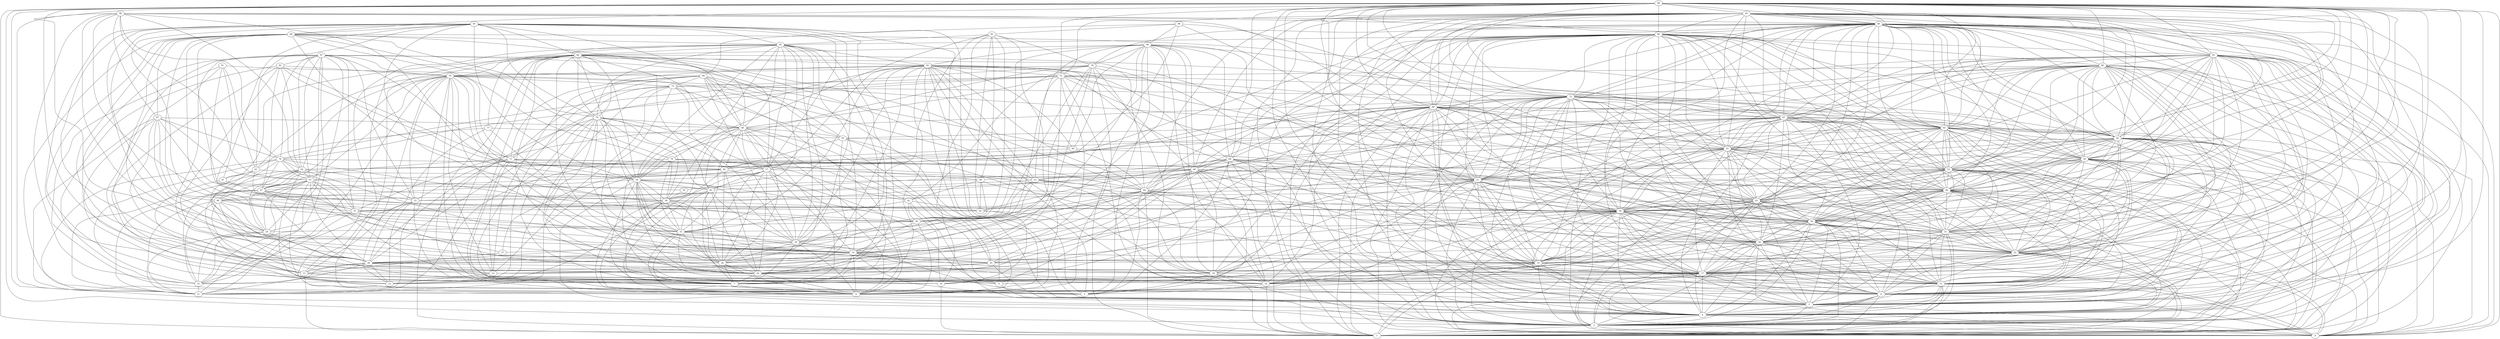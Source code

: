 digraph "sensornet-topology" {
label = "";
rankdir="BT";"0"->"2" [arrowhead = "both"] 
"0"->"4" [arrowhead = "both"] 
"0"->"5" [arrowhead = "both"] 
"0"->"8" [arrowhead = "both"] 
"0"->"15" [arrowhead = "both"] 
"0"->"17" [arrowhead = "both"] 
"0"->"22" [arrowhead = "both"] 
"0"->"30" [arrowhead = "both"] 
"0"->"31" [arrowhead = "both"] 
"0"->"36" [arrowhead = "both"] 
"0"->"39" [arrowhead = "both"] 
"0"->"46" [arrowhead = "both"] 
"0"->"52" [arrowhead = "both"] 
"0"->"54" [arrowhead = "both"] 
"0"->"55" [arrowhead = "both"] 
"0"->"58" [arrowhead = "both"] 
"0"->"65" [arrowhead = "both"] 
"0"->"67" [arrowhead = "both"] 
"0"->"72" [arrowhead = "both"] 
"0"->"80" [arrowhead = "both"] 
"0"->"81" [arrowhead = "both"] 
"0"->"86" [arrowhead = "both"] 
"0"->"89" [arrowhead = "both"] 
"0"->"96" [arrowhead = "both"] 
"1"->"2" [arrowhead = "both"] 
"1"->"8" [arrowhead = "both"] 
"1"->"10" [arrowhead = "both"] 
"1"->"13" [arrowhead = "both"] 
"1"->"14" [arrowhead = "both"] 
"1"->"15" [arrowhead = "both"] 
"1"->"18" [arrowhead = "both"] 
"1"->"19" [arrowhead = "both"] 
"1"->"22" [arrowhead = "both"] 
"1"->"31" [arrowhead = "both"] 
"1"->"36" [arrowhead = "both"] 
"1"->"39" [arrowhead = "both"] 
"1"->"44" [arrowhead = "both"] 
"1"->"46" [arrowhead = "both"] 
"1"->"52" [arrowhead = "both"] 
"1"->"54" [arrowhead = "both"] 
"1"->"58" [arrowhead = "both"] 
"1"->"64" [arrowhead = "both"] 
"1"->"65" [arrowhead = "both"] 
"1"->"68" [arrowhead = "both"] 
"1"->"69" [arrowhead = "both"] 
"1"->"70" [arrowhead = "both"] 
"1"->"72" [arrowhead = "both"] 
"1"->"81" [arrowhead = "both"] 
"1"->"86" [arrowhead = "both"] 
"1"->"89" [arrowhead = "both"] 
"1"->"94" [arrowhead = "both"] 
"1"->"96" [arrowhead = "both"] 
"2"->"4" [arrowhead = "both"] 
"2"->"5" [arrowhead = "both"] 
"2"->"8" [arrowhead = "both"] 
"2"->"15" [arrowhead = "both"] 
"2"->"17" [arrowhead = "both"] 
"2"->"19" [arrowhead = "both"] 
"2"->"22" [arrowhead = "both"] 
"2"->"30" [arrowhead = "both"] 
"2"->"31" [arrowhead = "both"] 
"2"->"36" [arrowhead = "both"] 
"2"->"38" [arrowhead = "both"] 
"2"->"39" [arrowhead = "both"] 
"2"->"43" [arrowhead = "both"] 
"2"->"46" [arrowhead = "both"] 
"2"->"51" [arrowhead = "both"] 
"2"->"54" [arrowhead = "both"] 
"2"->"55" [arrowhead = "both"] 
"2"->"56" [arrowhead = "both"] 
"2"->"58" [arrowhead = "both"] 
"2"->"65" [arrowhead = "both"] 
"2"->"67" [arrowhead = "both"] 
"2"->"69" [arrowhead = "both"] 
"2"->"72" [arrowhead = "both"] 
"2"->"78" [arrowhead = "both"] 
"2"->"80" [arrowhead = "both"] 
"2"->"81" [arrowhead = "both"] 
"2"->"86" [arrowhead = "both"] 
"2"->"89" [arrowhead = "both"] 
"2"->"93" [arrowhead = "both"] 
"2"->"96" [arrowhead = "both"] 
"3"->"14" [arrowhead = "both"] 
"3"->"18" [arrowhead = "both"] 
"3"->"29" [arrowhead = "both"] 
"3"->"32" [arrowhead = "both"] 
"3"->"33" [arrowhead = "both"] 
"3"->"34" [arrowhead = "both"] 
"3"->"44" [arrowhead = "both"] 
"3"->"64" [arrowhead = "both"] 
"3"->"68" [arrowhead = "both"] 
"3"->"82" [arrowhead = "both"] 
"3"->"84" [arrowhead = "both"] 
"3"->"91" [arrowhead = "both"] 
"3"->"94" [arrowhead = "both"] 
"4"->"5" [arrowhead = "both"] 
"4"->"6" [arrowhead = "both"] 
"4"->"8" [arrowhead = "both"] 
"4"->"15" [arrowhead = "both"] 
"4"->"17" [arrowhead = "both"] 
"4"->"19" [arrowhead = "both"] 
"4"->"22" [arrowhead = "both"] 
"4"->"30" [arrowhead = "both"] 
"4"->"31" [arrowhead = "both"] 
"4"->"36" [arrowhead = "both"] 
"4"->"39" [arrowhead = "both"] 
"4"->"42" [arrowhead = "both"] 
"4"->"43" [arrowhead = "both"] 
"4"->"46" [arrowhead = "both"] 
"4"->"52" [arrowhead = "both"] 
"4"->"55" [arrowhead = "both"] 
"4"->"58" [arrowhead = "both"] 
"4"->"65" [arrowhead = "both"] 
"4"->"67" [arrowhead = "both"] 
"4"->"68" [arrowhead = "both"] 
"4"->"69" [arrowhead = "both"] 
"4"->"72" [arrowhead = "both"] 
"4"->"80" [arrowhead = "both"] 
"4"->"81" [arrowhead = "both"] 
"4"->"84" [arrowhead = "both"] 
"4"->"86" [arrowhead = "both"] 
"4"->"89" [arrowhead = "both"] 
"4"->"93" [arrowhead = "both"] 
"4"->"96" [arrowhead = "both"] 
"5"->"8" [arrowhead = "both"] 
"5"->"9" [arrowhead = "both"] 
"5"->"15" [arrowhead = "both"] 
"5"->"17" [arrowhead = "both"] 
"5"->"22" [arrowhead = "both"] 
"5"->"25" [arrowhead = "both"] 
"5"->"30" [arrowhead = "both"] 
"5"->"31" [arrowhead = "both"] 
"5"->"36" [arrowhead = "both"] 
"5"->"39" [arrowhead = "both"] 
"5"->"43" [arrowhead = "both"] 
"5"->"46" [arrowhead = "both"] 
"5"->"52" [arrowhead = "both"] 
"5"->"54" [arrowhead = "both"] 
"5"->"58" [arrowhead = "both"] 
"5"->"59" [arrowhead = "both"] 
"5"->"65" [arrowhead = "both"] 
"5"->"67" [arrowhead = "both"] 
"5"->"72" [arrowhead = "both"] 
"5"->"75" [arrowhead = "both"] 
"5"->"80" [arrowhead = "both"] 
"5"->"81" [arrowhead = "both"] 
"5"->"86" [arrowhead = "both"] 
"5"->"89" [arrowhead = "both"] 
"5"->"93" [arrowhead = "both"] 
"5"->"95" [arrowhead = "both"] 
"5"->"96" [arrowhead = "both"] 
"6"->"7" [arrowhead = "both"] 
"6"->"16" [arrowhead = "both"] 
"6"->"20" [arrowhead = "both"] 
"6"->"28" [arrowhead = "both"] 
"6"->"32" [arrowhead = "both"] 
"6"->"34" [arrowhead = "both"] 
"6"->"35" [arrowhead = "both"] 
"6"->"38" [arrowhead = "both"] 
"6"->"39" [arrowhead = "both"] 
"6"->"45" [arrowhead = "both"] 
"6"->"51" [arrowhead = "both"] 
"6"->"57" [arrowhead = "both"] 
"6"->"66" [arrowhead = "both"] 
"6"->"70" [arrowhead = "both"] 
"6"->"78" [arrowhead = "both"] 
"6"->"82" [arrowhead = "both"] 
"6"->"84" [arrowhead = "both"] 
"6"->"85" [arrowhead = "both"] 
"6"->"88" [arrowhead = "both"] 
"6"->"90" [arrowhead = "both"] 
"6"->"92" [arrowhead = "both"] 
"6"->"95" [arrowhead = "both"] 
"7"->"13" [arrowhead = "both"] 
"7"->"16" [arrowhead = "both"] 
"7"->"20" [arrowhead = "both"] 
"7"->"32" [arrowhead = "both"] 
"7"->"34" [arrowhead = "both"] 
"7"->"35" [arrowhead = "both"] 
"7"->"36" [arrowhead = "both"] 
"7"->"38" [arrowhead = "both"] 
"7"->"45" [arrowhead = "both"] 
"7"->"56" [arrowhead = "both"] 
"7"->"58" [arrowhead = "both"] 
"7"->"66" [arrowhead = "both"] 
"7"->"69" [arrowhead = "both"] 
"7"->"70" [arrowhead = "both"] 
"7"->"82" [arrowhead = "both"] 
"7"->"84" [arrowhead = "both"] 
"7"->"85" [arrowhead = "both"] 
"7"->"88" [arrowhead = "both"] 
"7"->"95" [arrowhead = "both"] 
"8"->"15" [arrowhead = "both"] 
"8"->"17" [arrowhead = "both"] 
"8"->"19" [arrowhead = "both"] 
"8"->"22" [arrowhead = "both"] 
"8"->"30" [arrowhead = "both"] 
"8"->"31" [arrowhead = "both"] 
"8"->"36" [arrowhead = "both"] 
"8"->"39" [arrowhead = "both"] 
"8"->"43" [arrowhead = "both"] 
"8"->"46" [arrowhead = "both"] 
"8"->"51" [arrowhead = "both"] 
"8"->"52" [arrowhead = "both"] 
"8"->"54" [arrowhead = "both"] 
"8"->"55" [arrowhead = "both"] 
"8"->"61" [arrowhead = "both"] 
"8"->"62" [arrowhead = "both"] 
"8"->"65" [arrowhead = "both"] 
"8"->"67" [arrowhead = "both"] 
"8"->"69" [arrowhead = "both"] 
"8"->"72" [arrowhead = "both"] 
"8"->"80" [arrowhead = "both"] 
"8"->"81" [arrowhead = "both"] 
"8"->"86" [arrowhead = "both"] 
"8"->"89" [arrowhead = "both"] 
"8"->"93" [arrowhead = "both"] 
"8"->"96" [arrowhead = "both"] 
"9"->"16" [arrowhead = "both"] 
"9"->"17" [arrowhead = "both"] 
"9"->"40" [arrowhead = "both"] 
"9"->"55" [arrowhead = "both"] 
"9"->"64" [arrowhead = "both"] 
"9"->"66" [arrowhead = "both"] 
"9"->"76" [arrowhead = "both"] 
"9"->"90" [arrowhead = "both"] 
"10"->"13" [arrowhead = "both"] 
"10"->"29" [arrowhead = "both"] 
"10"->"30" [arrowhead = "both"] 
"10"->"42" [arrowhead = "both"] 
"10"->"70" [arrowhead = "both"] 
"10"->"71" [arrowhead = "both"] 
"10"->"79" [arrowhead = "both"] 
"10"->"86" [arrowhead = "both"] 
"10"->"92" [arrowhead = "both"] 
"11"->"12" [arrowhead = "both"] 
"11"->"24" [arrowhead = "both"] 
"11"->"26" [arrowhead = "both"] 
"11"->"37" [arrowhead = "both"] 
"11"->"47" [arrowhead = "both"] 
"11"->"48" [arrowhead = "both"] 
"11"->"62" [arrowhead = "both"] 
"11"->"73" [arrowhead = "both"] 
"11"->"74" [arrowhead = "both"] 
"11"->"76" [arrowhead = "both"] 
"11"->"79" [arrowhead = "both"] 
"11"->"80" [arrowhead = "both"] 
"11"->"87" [arrowhead = "both"] 
"11"->"97" [arrowhead = "both"] 
"11"->"98" [arrowhead = "both"] 
"12"->"17" [arrowhead = "both"] 
"12"->"24" [arrowhead = "both"] 
"12"->"26" [arrowhead = "both"] 
"12"->"33" [arrowhead = "both"] 
"12"->"47" [arrowhead = "both"] 
"12"->"48" [arrowhead = "both"] 
"12"->"61" [arrowhead = "both"] 
"12"->"74" [arrowhead = "both"] 
"12"->"76" [arrowhead = "both"] 
"12"->"83" [arrowhead = "both"] 
"12"->"97" [arrowhead = "both"] 
"12"->"98" [arrowhead = "both"] 
"13"->"26" [arrowhead = "both"] 
"13"->"27" [arrowhead = "both"] 
"13"->"41" [arrowhead = "both"] 
"13"->"48" [arrowhead = "both"] 
"13"->"51" [arrowhead = "both"] 
"13"->"77" [arrowhead = "both"] 
"13"->"85" [arrowhead = "both"] 
"13"->"87" [arrowhead = "both"] 
"13"->"91" [arrowhead = "both"] 
"14"->"18" [arrowhead = "both"] 
"14"->"19" [arrowhead = "both"] 
"14"->"24" [arrowhead = "both"] 
"14"->"32" [arrowhead = "both"] 
"14"->"39" [arrowhead = "both"] 
"14"->"43" [arrowhead = "both"] 
"14"->"44" [arrowhead = "both"] 
"14"->"51" [arrowhead = "both"] 
"14"->"53" [arrowhead = "both"] 
"14"->"68" [arrowhead = "both"] 
"14"->"69" [arrowhead = "both"] 
"14"->"73" [arrowhead = "both"] 
"14"->"81" [arrowhead = "both"] 
"14"->"82" [arrowhead = "both"] 
"14"->"89" [arrowhead = "both"] 
"14"->"94" [arrowhead = "both"] 
"15"->"17" [arrowhead = "both"] 
"15"->"22" [arrowhead = "both"] 
"15"->"30" [arrowhead = "both"] 
"15"->"31" [arrowhead = "both"] 
"15"->"36" [arrowhead = "both"] 
"15"->"39" [arrowhead = "both"] 
"15"->"43" [arrowhead = "both"] 
"15"->"46" [arrowhead = "both"] 
"15"->"48" [arrowhead = "both"] 
"15"->"51" [arrowhead = "both"] 
"15"->"52" [arrowhead = "both"] 
"15"->"54" [arrowhead = "both"] 
"15"->"55" [arrowhead = "both"] 
"15"->"58" [arrowhead = "both"] 
"15"->"61" [arrowhead = "both"] 
"15"->"67" [arrowhead = "both"] 
"15"->"72" [arrowhead = "both"] 
"15"->"80" [arrowhead = "both"] 
"15"->"81" [arrowhead = "both"] 
"15"->"86" [arrowhead = "both"] 
"15"->"89" [arrowhead = "both"] 
"15"->"93" [arrowhead = "both"] 
"15"->"96" [arrowhead = "both"] 
"16"->"20" [arrowhead = "both"] 
"16"->"25" [arrowhead = "both"] 
"16"->"35" [arrowhead = "both"] 
"16"->"37" [arrowhead = "both"] 
"16"->"38" [arrowhead = "both"] 
"16"->"40" [arrowhead = "both"] 
"16"->"45" [arrowhead = "both"] 
"16"->"56" [arrowhead = "both"] 
"16"->"57" [arrowhead = "both"] 
"16"->"59" [arrowhead = "both"] 
"16"->"67" [arrowhead = "both"] 
"16"->"69" [arrowhead = "both"] 
"16"->"70" [arrowhead = "both"] 
"16"->"75" [arrowhead = "both"] 
"16"->"85" [arrowhead = "both"] 
"16"->"87" [arrowhead = "both"] 
"16"->"88" [arrowhead = "both"] 
"16"->"95" [arrowhead = "both"] 
"17"->"19" [arrowhead = "both"] 
"17"->"22" [arrowhead = "both"] 
"17"->"30" [arrowhead = "both"] 
"17"->"31" [arrowhead = "both"] 
"17"->"36" [arrowhead = "both"] 
"17"->"39" [arrowhead = "both"] 
"17"->"43" [arrowhead = "both"] 
"17"->"44" [arrowhead = "both"] 
"17"->"46" [arrowhead = "both"] 
"17"->"52" [arrowhead = "both"] 
"17"->"54" [arrowhead = "both"] 
"17"->"55" [arrowhead = "both"] 
"17"->"58" [arrowhead = "both"] 
"17"->"59" [arrowhead = "both"] 
"17"->"61" [arrowhead = "both"] 
"17"->"62" [arrowhead = "both"] 
"17"->"65" [arrowhead = "both"] 
"17"->"69" [arrowhead = "both"] 
"17"->"72" [arrowhead = "both"] 
"17"->"80" [arrowhead = "both"] 
"17"->"81" [arrowhead = "both"] 
"17"->"86" [arrowhead = "both"] 
"17"->"89" [arrowhead = "both"] 
"17"->"93" [arrowhead = "both"] 
"17"->"96" [arrowhead = "both"] 
"18"->"19" [arrowhead = "both"] 
"18"->"26" [arrowhead = "both"] 
"18"->"32" [arrowhead = "both"] 
"18"->"39" [arrowhead = "both"] 
"18"->"44" [arrowhead = "both"] 
"18"->"46" [arrowhead = "both"] 
"18"->"51" [arrowhead = "both"] 
"18"->"53" [arrowhead = "both"] 
"18"->"64" [arrowhead = "both"] 
"18"->"69" [arrowhead = "both"] 
"18"->"82" [arrowhead = "both"] 
"18"->"89" [arrowhead = "both"] 
"18"->"94" [arrowhead = "both"] 
"18"->"96" [arrowhead = "both"] 
"19"->"22" [arrowhead = "both"] 
"19"->"36" [arrowhead = "both"] 
"19"->"39" [arrowhead = "both"] 
"19"->"43" [arrowhead = "both"] 
"19"->"46" [arrowhead = "both"] 
"19"->"47" [arrowhead = "both"] 
"19"->"51" [arrowhead = "both"] 
"19"->"52" [arrowhead = "both"] 
"19"->"54" [arrowhead = "both"] 
"19"->"56" [arrowhead = "both"] 
"19"->"58" [arrowhead = "both"] 
"19"->"64" [arrowhead = "both"] 
"19"->"67" [arrowhead = "both"] 
"19"->"68" [arrowhead = "both"] 
"19"->"72" [arrowhead = "both"] 
"19"->"86" [arrowhead = "both"] 
"19"->"89" [arrowhead = "both"] 
"19"->"93" [arrowhead = "both"] 
"19"->"96" [arrowhead = "both"] 
"20"->"32" [arrowhead = "both"] 
"20"->"34" [arrowhead = "both"] 
"20"->"35" [arrowhead = "both"] 
"20"->"38" [arrowhead = "both"] 
"20"->"40" [arrowhead = "both"] 
"20"->"45" [arrowhead = "both"] 
"20"->"56" [arrowhead = "both"] 
"20"->"57" [arrowhead = "both"] 
"20"->"66" [arrowhead = "both"] 
"20"->"82" [arrowhead = "both"] 
"20"->"84" [arrowhead = "both"] 
"20"->"85" [arrowhead = "both"] 
"20"->"88" [arrowhead = "both"] 
"20"->"95" [arrowhead = "both"] 
"21"->"23" [arrowhead = "both"] 
"21"->"26" [arrowhead = "both"] 
"21"->"33" [arrowhead = "both"] 
"21"->"40" [arrowhead = "both"] 
"21"->"47" [arrowhead = "both"] 
"21"->"52" [arrowhead = "both"] 
"21"->"73" [arrowhead = "both"] 
"21"->"76" [arrowhead = "both"] 
"21"->"83" [arrowhead = "both"] 
"21"->"90" [arrowhead = "both"] 
"21"->"97" [arrowhead = "both"] 
"22"->"30" [arrowhead = "both"] 
"22"->"31" [arrowhead = "both"] 
"22"->"36" [arrowhead = "both"] 
"22"->"39" [arrowhead = "both"] 
"22"->"43" [arrowhead = "both"] 
"22"->"44" [arrowhead = "both"] 
"22"->"46" [arrowhead = "both"] 
"22"->"51" [arrowhead = "both"] 
"22"->"52" [arrowhead = "both"] 
"22"->"54" [arrowhead = "both"] 
"22"->"55" [arrowhead = "both"] 
"22"->"58" [arrowhead = "both"] 
"22"->"65" [arrowhead = "both"] 
"22"->"67" [arrowhead = "both"] 
"22"->"69" [arrowhead = "both"] 
"22"->"80" [arrowhead = "both"] 
"22"->"81" [arrowhead = "both"] 
"22"->"86" [arrowhead = "both"] 
"22"->"89" [arrowhead = "both"] 
"22"->"93" [arrowhead = "both"] 
"22"->"96" [arrowhead = "both"] 
"23"->"25" [arrowhead = "both"] 
"23"->"26" [arrowhead = "both"] 
"23"->"40" [arrowhead = "both"] 
"23"->"71" [arrowhead = "both"] 
"23"->"75" [arrowhead = "both"] 
"23"->"76" [arrowhead = "both"] 
"23"->"78" [arrowhead = "both"] 
"23"->"90" [arrowhead = "both"] 
"23"->"97" [arrowhead = "both"] 
"24"->"28" [arrowhead = "both"] 
"24"->"37" [arrowhead = "both"] 
"24"->"47" [arrowhead = "both"] 
"24"->"48" [arrowhead = "both"] 
"24"->"61" [arrowhead = "both"] 
"24"->"62" [arrowhead = "both"] 
"24"->"87" [arrowhead = "both"] 
"24"->"97" [arrowhead = "both"] 
"24"->"98" [arrowhead = "both"] 
"25"->"30" [arrowhead = "both"] 
"25"->"32" [arrowhead = "both"] 
"25"->"43" [arrowhead = "both"] 
"25"->"48" [arrowhead = "both"] 
"25"->"55" [arrowhead = "both"] 
"25"->"66" [arrowhead = "both"] 
"25"->"73" [arrowhead = "both"] 
"25"->"76" [arrowhead = "both"] 
"25"->"80" [arrowhead = "both"] 
"25"->"93" [arrowhead = "both"] 
"26"->"28" [arrowhead = "both"] 
"26"->"32" [arrowhead = "both"] 
"26"->"33" [arrowhead = "both"] 
"26"->"47" [arrowhead = "both"] 
"26"->"60" [arrowhead = "both"] 
"26"->"61" [arrowhead = "both"] 
"26"->"62" [arrowhead = "both"] 
"26"->"63" [arrowhead = "both"] 
"26"->"71" [arrowhead = "both"] 
"26"->"73" [arrowhead = "both"] 
"26"->"78" [arrowhead = "both"] 
"26"->"83" [arrowhead = "both"] 
"26"->"92" [arrowhead = "both"] 
"26"->"95" [arrowhead = "both"] 
"26"->"97" [arrowhead = "both"] 
"27"->"34" [arrowhead = "both"] 
"27"->"40" [arrowhead = "both"] 
"27"->"63" [arrowhead = "both"] 
"28"->"39" [arrowhead = "both"] 
"28"->"42" [arrowhead = "both"] 
"28"->"44" [arrowhead = "both"] 
"28"->"56" [arrowhead = "both"] 
"28"->"74" [arrowhead = "both"] 
"28"->"76" [arrowhead = "both"] 
"28"->"78" [arrowhead = "both"] 
"28"->"89" [arrowhead = "both"] 
"28"->"91" [arrowhead = "both"] 
"28"->"92" [arrowhead = "both"] 
"28"->"94" [arrowhead = "both"] 
"29"->"38" [arrowhead = "both"] 
"29"->"42" [arrowhead = "both"] 
"29"->"60" [arrowhead = "both"] 
"29"->"63" [arrowhead = "both"] 
"29"->"67" [arrowhead = "both"] 
"29"->"89" [arrowhead = "both"] 
"29"->"92" [arrowhead = "both"] 
"30"->"31" [arrowhead = "both"] 
"30"->"36" [arrowhead = "both"] 
"30"->"37" [arrowhead = "both"] 
"30"->"39" [arrowhead = "both"] 
"30"->"46" [arrowhead = "both"] 
"30"->"52" [arrowhead = "both"] 
"30"->"54" [arrowhead = "both"] 
"30"->"55" [arrowhead = "both"] 
"30"->"58" [arrowhead = "both"] 
"30"->"60" [arrowhead = "both"] 
"30"->"65" [arrowhead = "both"] 
"30"->"67" [arrowhead = "both"] 
"30"->"72" [arrowhead = "both"] 
"30"->"75" [arrowhead = "both"] 
"30"->"81" [arrowhead = "both"] 
"30"->"82" [arrowhead = "both"] 
"30"->"86" [arrowhead = "both"] 
"30"->"89" [arrowhead = "both"] 
"30"->"96" [arrowhead = "both"] 
"31"->"36" [arrowhead = "both"] 
"31"->"39" [arrowhead = "both"] 
"31"->"43" [arrowhead = "both"] 
"31"->"46" [arrowhead = "both"] 
"31"->"51" [arrowhead = "both"] 
"31"->"52" [arrowhead = "both"] 
"31"->"54" [arrowhead = "both"] 
"31"->"55" [arrowhead = "both"] 
"31"->"58" [arrowhead = "both"] 
"31"->"65" [arrowhead = "both"] 
"31"->"67" [arrowhead = "both"] 
"31"->"72" [arrowhead = "both"] 
"31"->"80" [arrowhead = "both"] 
"31"->"86" [arrowhead = "both"] 
"31"->"89" [arrowhead = "both"] 
"31"->"93" [arrowhead = "both"] 
"31"->"96" [arrowhead = "both"] 
"31"->"99" [arrowhead = "both"] 
"32"->"34" [arrowhead = "both"] 
"32"->"35" [arrowhead = "both"] 
"32"->"44" [arrowhead = "both"] 
"32"->"47" [arrowhead = "both"] 
"32"->"53" [arrowhead = "both"] 
"32"->"56" [arrowhead = "both"] 
"32"->"57" [arrowhead = "both"] 
"32"->"64" [arrowhead = "both"] 
"32"->"68" [arrowhead = "both"] 
"32"->"70" [arrowhead = "both"] 
"32"->"75" [arrowhead = "both"] 
"32"->"76" [arrowhead = "both"] 
"32"->"84" [arrowhead = "both"] 
"32"->"85" [arrowhead = "both"] 
"32"->"94" [arrowhead = "both"] 
"32"->"95" [arrowhead = "both"] 
"33"->"47" [arrowhead = "both"] 
"33"->"53" [arrowhead = "both"] 
"33"->"62" [arrowhead = "both"] 
"33"->"71" [arrowhead = "both"] 
"33"->"76" [arrowhead = "both"] 
"33"->"81" [arrowhead = "both"] 
"33"->"97" [arrowhead = "both"] 
"34"->"35" [arrowhead = "both"] 
"34"->"44" [arrowhead = "both"] 
"34"->"45" [arrowhead = "both"] 
"34"->"53" [arrowhead = "both"] 
"34"->"56" [arrowhead = "both"] 
"34"->"57" [arrowhead = "both"] 
"34"->"70" [arrowhead = "both"] 
"34"->"77" [arrowhead = "both"] 
"34"->"82" [arrowhead = "both"] 
"34"->"85" [arrowhead = "both"] 
"34"->"90" [arrowhead = "both"] 
"34"->"94" [arrowhead = "both"] 
"34"->"95" [arrowhead = "both"] 
"35"->"36" [arrowhead = "both"] 
"35"->"38" [arrowhead = "both"] 
"35"->"42" [arrowhead = "both"] 
"35"->"45" [arrowhead = "both"] 
"35"->"56" [arrowhead = "both"] 
"35"->"57" [arrowhead = "both"] 
"35"->"66" [arrowhead = "both"] 
"35"->"70" [arrowhead = "both"] 
"35"->"79" [arrowhead = "both"] 
"35"->"82" [arrowhead = "both"] 
"35"->"84" [arrowhead = "both"] 
"35"->"88" [arrowhead = "both"] 
"35"->"95" [arrowhead = "both"] 
"36"->"39" [arrowhead = "both"] 
"36"->"43" [arrowhead = "both"] 
"36"->"46" [arrowhead = "both"] 
"36"->"49" [arrowhead = "both"] 
"36"->"51" [arrowhead = "both"] 
"36"->"52" [arrowhead = "both"] 
"36"->"54" [arrowhead = "both"] 
"36"->"55" [arrowhead = "both"] 
"36"->"57" [arrowhead = "both"] 
"36"->"58" [arrowhead = "both"] 
"36"->"65" [arrowhead = "both"] 
"36"->"67" [arrowhead = "both"] 
"36"->"69" [arrowhead = "both"] 
"36"->"72" [arrowhead = "both"] 
"36"->"80" [arrowhead = "both"] 
"36"->"81" [arrowhead = "both"] 
"36"->"82" [arrowhead = "both"] 
"36"->"89" [arrowhead = "both"] 
"36"->"93" [arrowhead = "both"] 
"36"->"96" [arrowhead = "both"] 
"36"->"99" [arrowhead = "both"] 
"37"->"38" [arrowhead = "both"] 
"37"->"43" [arrowhead = "both"] 
"37"->"48" [arrowhead = "both"] 
"37"->"61" [arrowhead = "both"] 
"37"->"64" [arrowhead = "both"] 
"37"->"66" [arrowhead = "both"] 
"37"->"74" [arrowhead = "both"] 
"37"->"88" [arrowhead = "both"] 
"37"->"97" [arrowhead = "both"] 
"37"->"98" [arrowhead = "both"] 
"38"->"45" [arrowhead = "both"] 
"38"->"50" [arrowhead = "both"] 
"38"->"52" [arrowhead = "both"] 
"38"->"56" [arrowhead = "both"] 
"38"->"57" [arrowhead = "both"] 
"38"->"66" [arrowhead = "both"] 
"38"->"70" [arrowhead = "both"] 
"38"->"79" [arrowhead = "both"] 
"38"->"85" [arrowhead = "both"] 
"38"->"87" [arrowhead = "both"] 
"38"->"95" [arrowhead = "both"] 
"39"->"41" [arrowhead = "both"] 
"39"->"43" [arrowhead = "both"] 
"39"->"46" [arrowhead = "both"] 
"39"->"51" [arrowhead = "both"] 
"39"->"52" [arrowhead = "both"] 
"39"->"54" [arrowhead = "both"] 
"39"->"55" [arrowhead = "both"] 
"39"->"58" [arrowhead = "both"] 
"39"->"64" [arrowhead = "both"] 
"39"->"65" [arrowhead = "both"] 
"39"->"67" [arrowhead = "both"] 
"39"->"68" [arrowhead = "both"] 
"39"->"69" [arrowhead = "both"] 
"39"->"72" [arrowhead = "both"] 
"39"->"78" [arrowhead = "both"] 
"39"->"80" [arrowhead = "both"] 
"39"->"81" [arrowhead = "both"] 
"39"->"86" [arrowhead = "both"] 
"39"->"91" [arrowhead = "both"] 
"39"->"93" [arrowhead = "both"] 
"39"->"96" [arrowhead = "both"] 
"40"->"49" [arrowhead = "both"] 
"40"->"59" [arrowhead = "both"] 
"40"->"66" [arrowhead = "both"] 
"40"->"71" [arrowhead = "both"] 
"40"->"73" [arrowhead = "both"] 
"40"->"98" [arrowhead = "both"] 
"40"->"99" [arrowhead = "both"] 
"41"->"63" [arrowhead = "both"] 
"41"->"84" [arrowhead = "both"] 
"41"->"95" [arrowhead = "both"] 
"42"->"60" [arrowhead = "both"] 
"42"->"78" [arrowhead = "both"] 
"42"->"79" [arrowhead = "both"] 
"42"->"85" [arrowhead = "both"] 
"43"->"46" [arrowhead = "both"] 
"43"->"52" [arrowhead = "both"] 
"43"->"54" [arrowhead = "both"] 
"43"->"55" [arrowhead = "both"] 
"43"->"58" [arrowhead = "both"] 
"43"->"64" [arrowhead = "both"] 
"43"->"65" [arrowhead = "both"] 
"43"->"67" [arrowhead = "both"] 
"43"->"69" [arrowhead = "both"] 
"43"->"72" [arrowhead = "both"] 
"43"->"75" [arrowhead = "both"] 
"43"->"81" [arrowhead = "both"] 
"43"->"86" [arrowhead = "both"] 
"43"->"89" [arrowhead = "both"] 
"43"->"96" [arrowhead = "both"] 
"44"->"49" [arrowhead = "both"] 
"44"->"51" [arrowhead = "both"] 
"44"->"53" [arrowhead = "both"] 
"44"->"64" [arrowhead = "both"] 
"44"->"68" [arrowhead = "both"] 
"44"->"72" [arrowhead = "both"] 
"44"->"76" [arrowhead = "both"] 
"44"->"78" [arrowhead = "both"] 
"44"->"82" [arrowhead = "both"] 
"44"->"84" [arrowhead = "both"] 
"45"->"56" [arrowhead = "both"] 
"45"->"57" [arrowhead = "both"] 
"45"->"64" [arrowhead = "both"] 
"45"->"66" [arrowhead = "both"] 
"45"->"70" [arrowhead = "both"] 
"45"->"84" [arrowhead = "both"] 
"45"->"85" [arrowhead = "both"] 
"45"->"88" [arrowhead = "both"] 
"46"->"51" [arrowhead = "both"] 
"46"->"52" [arrowhead = "both"] 
"46"->"54" [arrowhead = "both"] 
"46"->"55" [arrowhead = "both"] 
"46"->"58" [arrowhead = "both"] 
"46"->"65" [arrowhead = "both"] 
"46"->"67" [arrowhead = "both"] 
"46"->"68" [arrowhead = "both"] 
"46"->"69" [arrowhead = "both"] 
"46"->"71" [arrowhead = "both"] 
"46"->"72" [arrowhead = "both"] 
"46"->"80" [arrowhead = "both"] 
"46"->"81" [arrowhead = "both"] 
"46"->"86" [arrowhead = "both"] 
"46"->"89" [arrowhead = "both"] 
"46"->"93" [arrowhead = "both"] 
"47"->"61" [arrowhead = "both"] 
"47"->"62" [arrowhead = "both"] 
"47"->"69" [arrowhead = "both"] 
"47"->"71" [arrowhead = "both"] 
"47"->"74" [arrowhead = "both"] 
"47"->"76" [arrowhead = "both"] 
"47"->"83" [arrowhead = "both"] 
"48"->"56" [arrowhead = "both"] 
"48"->"61" [arrowhead = "both"] 
"48"->"62" [arrowhead = "both"] 
"48"->"65" [arrowhead = "both"] 
"48"->"74" [arrowhead = "both"] 
"48"->"87" [arrowhead = "both"] 
"49"->"82" [arrowhead = "both"] 
"49"->"90" [arrowhead = "both"] 
"49"->"94" [arrowhead = "both"] 
"50"->"60" [arrowhead = "both"] 
"50"->"61" [arrowhead = "both"] 
"51"->"52" [arrowhead = "both"] 
"51"->"58" [arrowhead = "both"] 
"51"->"63" [arrowhead = "both"] 
"51"->"64" [arrowhead = "both"] 
"51"->"65" [arrowhead = "both"] 
"51"->"68" [arrowhead = "both"] 
"51"->"69" [arrowhead = "both"] 
"51"->"72" [arrowhead = "both"] 
"51"->"81" [arrowhead = "both"] 
"51"->"86" [arrowhead = "both"] 
"51"->"89" [arrowhead = "both"] 
"51"->"94" [arrowhead = "both"] 
"51"->"96" [arrowhead = "both"] 
"51"->"97" [arrowhead = "both"] 
"52"->"54" [arrowhead = "both"] 
"52"->"55" [arrowhead = "both"] 
"52"->"58" [arrowhead = "both"] 
"52"->"65" [arrowhead = "both"] 
"52"->"67" [arrowhead = "both"] 
"52"->"69" [arrowhead = "both"] 
"52"->"71" [arrowhead = "both"] 
"52"->"72" [arrowhead = "both"] 
"52"->"80" [arrowhead = "both"] 
"52"->"81" [arrowhead = "both"] 
"52"->"86" [arrowhead = "both"] 
"52"->"88" [arrowhead = "both"] 
"52"->"89" [arrowhead = "both"] 
"52"->"93" [arrowhead = "both"] 
"52"->"96" [arrowhead = "both"] 
"53"->"64" [arrowhead = "both"] 
"53"->"68" [arrowhead = "both"] 
"53"->"82" [arrowhead = "both"] 
"53"->"83" [arrowhead = "both"] 
"53"->"84" [arrowhead = "both"] 
"53"->"94" [arrowhead = "both"] 
"54"->"55" [arrowhead = "both"] 
"54"->"58" [arrowhead = "both"] 
"54"->"65" [arrowhead = "both"] 
"54"->"67" [arrowhead = "both"] 
"54"->"69" [arrowhead = "both"] 
"54"->"72" [arrowhead = "both"] 
"54"->"80" [arrowhead = "both"] 
"54"->"81" [arrowhead = "both"] 
"54"->"86" [arrowhead = "both"] 
"54"->"89" [arrowhead = "both"] 
"54"->"93" [arrowhead = "both"] 
"54"->"96" [arrowhead = "both"] 
"55"->"58" [arrowhead = "both"] 
"55"->"59" [arrowhead = "both"] 
"55"->"65" [arrowhead = "both"] 
"55"->"67" [arrowhead = "both"] 
"55"->"72" [arrowhead = "both"] 
"55"->"75" [arrowhead = "both"] 
"55"->"76" [arrowhead = "both"] 
"55"->"80" [arrowhead = "both"] 
"55"->"81" [arrowhead = "both"] 
"55"->"86" [arrowhead = "both"] 
"55"->"89" [arrowhead = "both"] 
"55"->"93" [arrowhead = "both"] 
"55"->"96" [arrowhead = "both"] 
"56"->"57" [arrowhead = "both"] 
"56"->"66" [arrowhead = "both"] 
"56"->"70" [arrowhead = "both"] 
"56"->"71" [arrowhead = "both"] 
"56"->"78" [arrowhead = "both"] 
"56"->"82" [arrowhead = "both"] 
"56"->"84" [arrowhead = "both"] 
"56"->"85" [arrowhead = "both"] 
"56"->"88" [arrowhead = "both"] 
"56"->"95" [arrowhead = "both"] 
"57"->"66" [arrowhead = "both"] 
"57"->"70" [arrowhead = "both"] 
"57"->"74" [arrowhead = "both"] 
"57"->"82" [arrowhead = "both"] 
"57"->"84" [arrowhead = "both"] 
"57"->"85" [arrowhead = "both"] 
"57"->"86" [arrowhead = "both"] 
"57"->"88" [arrowhead = "both"] 
"57"->"95" [arrowhead = "both"] 
"58"->"65" [arrowhead = "both"] 
"58"->"67" [arrowhead = "both"] 
"58"->"69" [arrowhead = "both"] 
"58"->"72" [arrowhead = "both"] 
"58"->"80" [arrowhead = "both"] 
"58"->"81" [arrowhead = "both"] 
"58"->"86" [arrowhead = "both"] 
"58"->"89" [arrowhead = "both"] 
"58"->"93" [arrowhead = "both"] 
"58"->"96" [arrowhead = "both"] 
"59"->"66" [arrowhead = "both"] 
"59"->"67" [arrowhead = "both"] 
"59"->"77" [arrowhead = "both"] 
"59"->"90" [arrowhead = "both"] 
"59"->"97" [arrowhead = "both"] 
"60"->"79" [arrowhead = "both"] 
"60"->"80" [arrowhead = "both"] 
"60"->"92" [arrowhead = "both"] 
"61"->"62" [arrowhead = "both"] 
"61"->"69" [arrowhead = "both"] 
"61"->"74" [arrowhead = "both"] 
"61"->"76" [arrowhead = "both"] 
"61"->"87" [arrowhead = "both"] 
"61"->"97" [arrowhead = "both"] 
"61"->"98" [arrowhead = "both"] 
"62"->"67" [arrowhead = "both"] 
"62"->"74" [arrowhead = "both"] 
"62"->"76" [arrowhead = "both"] 
"62"->"80" [arrowhead = "both"] 
"62"->"83" [arrowhead = "both"] 
"62"->"97" [arrowhead = "both"] 
"62"->"98" [arrowhead = "both"] 
"63"->"76" [arrowhead = "both"] 
"63"->"77" [arrowhead = "both"] 
"63"->"91" [arrowhead = "both"] 
"63"->"95" [arrowhead = "both"] 
"64"->"68" [arrowhead = "both"] 
"64"->"69" [arrowhead = "both"] 
"64"->"79" [arrowhead = "both"] 
"64"->"82" [arrowhead = "both"] 
"64"->"89" [arrowhead = "both"] 
"64"->"93" [arrowhead = "both"] 
"64"->"94" [arrowhead = "both"] 
"65"->"67" [arrowhead = "both"] 
"65"->"72" [arrowhead = "both"] 
"65"->"80" [arrowhead = "both"] 
"65"->"81" [arrowhead = "both"] 
"65"->"84" [arrowhead = "both"] 
"65"->"86" [arrowhead = "both"] 
"65"->"89" [arrowhead = "both"] 
"65"->"93" [arrowhead = "both"] 
"65"->"96" [arrowhead = "both"] 
"65"->"98" [arrowhead = "both"] 
"66"->"70" [arrowhead = "both"] 
"66"->"72" [arrowhead = "both"] 
"66"->"73" [arrowhead = "both"] 
"66"->"75" [arrowhead = "both"] 
"66"->"85" [arrowhead = "both"] 
"66"->"87" [arrowhead = "both"] 
"66"->"88" [arrowhead = "both"] 
"66"->"90" [arrowhead = "both"] 
"66"->"95" [arrowhead = "both"] 
"67"->"69" [arrowhead = "both"] 
"67"->"72" [arrowhead = "both"] 
"67"->"75" [arrowhead = "both"] 
"67"->"80" [arrowhead = "both"] 
"67"->"81" [arrowhead = "both"] 
"67"->"86" [arrowhead = "both"] 
"67"->"89" [arrowhead = "both"] 
"67"->"93" [arrowhead = "both"] 
"67"->"96" [arrowhead = "both"] 
"68"->"69" [arrowhead = "both"] 
"68"->"82" [arrowhead = "both"] 
"68"->"89" [arrowhead = "both"] 
"68"->"94" [arrowhead = "both"] 
"68"->"96" [arrowhead = "both"] 
"69"->"72" [arrowhead = "both"] 
"69"->"86" [arrowhead = "both"] 
"69"->"89" [arrowhead = "both"] 
"69"->"93" [arrowhead = "both"] 
"69"->"96" [arrowhead = "both"] 
"69"->"98" [arrowhead = "both"] 
"70"->"82" [arrowhead = "both"] 
"70"->"84" [arrowhead = "both"] 
"70"->"85" [arrowhead = "both"] 
"70"->"88" [arrowhead = "both"] 
"70"->"95" [arrowhead = "both"] 
"71"->"73" [arrowhead = "both"] 
"71"->"75" [arrowhead = "both"] 
"71"->"76" [arrowhead = "both"] 
"71"->"83" [arrowhead = "both"] 
"71"->"90" [arrowhead = "both"] 
"71"->"97" [arrowhead = "both"] 
"72"->"73" [arrowhead = "both"] 
"72"->"80" [arrowhead = "both"] 
"72"->"81" [arrowhead = "both"] 
"72"->"86" [arrowhead = "both"] 
"72"->"89" [arrowhead = "both"] 
"72"->"93" [arrowhead = "both"] 
"72"->"94" [arrowhead = "both"] 
"72"->"96" [arrowhead = "both"] 
"73"->"75" [arrowhead = "both"] 
"73"->"76" [arrowhead = "both"] 
"73"->"90" [arrowhead = "both"] 
"74"->"75" [arrowhead = "both"] 
"74"->"78" [arrowhead = "both"] 
"74"->"87" [arrowhead = "both"] 
"74"->"97" [arrowhead = "both"] 
"74"->"98" [arrowhead = "both"] 
"75"->"80" [arrowhead = "both"] 
"75"->"82" [arrowhead = "both"] 
"75"->"93" [arrowhead = "both"] 
"75"->"96" [arrowhead = "both"] 
"76"->"78" [arrowhead = "both"] 
"76"->"82" [arrowhead = "both"] 
"76"->"83" [arrowhead = "both"] 
"76"->"84" [arrowhead = "both"] 
"76"->"97" [arrowhead = "both"] 
"77"->"84" [arrowhead = "both"] 
"78"->"89" [arrowhead = "both"] 
"78"->"92" [arrowhead = "both"] 
"78"->"94" [arrowhead = "both"] 
"79"->"88" [arrowhead = "both"] 
"79"->"92" [arrowhead = "both"] 
"80"->"81" [arrowhead = "both"] 
"80"->"86" [arrowhead = "both"] 
"80"->"89" [arrowhead = "both"] 
"80"->"96" [arrowhead = "both"] 
"81"->"86" [arrowhead = "both"] 
"81"->"89" [arrowhead = "both"] 
"81"->"93" [arrowhead = "both"] 
"81"->"96" [arrowhead = "both"] 
"82"->"84" [arrowhead = "both"] 
"82"->"85" [arrowhead = "both"] 
"82"->"94" [arrowhead = "both"] 
"83"->"97" [arrowhead = "both"] 
"84"->"85" [arrowhead = "both"] 
"84"->"94" [arrowhead = "both"] 
"84"->"95" [arrowhead = "both"] 
"85"->"86" [arrowhead = "both"] 
"85"->"88" [arrowhead = "both"] 
"85"->"92" [arrowhead = "both"] 
"85"->"95" [arrowhead = "both"] 
"86"->"89" [arrowhead = "both"] 
"86"->"93" [arrowhead = "both"] 
"86"->"96" [arrowhead = "both"] 
"87"->"88" [arrowhead = "both"] 
"87"->"98" [arrowhead = "both"] 
"88"->"95" [arrowhead = "both"] 
"88"->"96" [arrowhead = "both"] 
"89"->"93" [arrowhead = "both"] 
"89"->"96" [arrowhead = "both"] 
"89"->"98" [arrowhead = "both"] 
"90"->"91" [arrowhead = "both"] 
"90"->"99" [arrowhead = "both"] 
"92"->"99" [arrowhead = "both"] 
"93"->"96" [arrowhead = "both"] 
"94"->"99" [arrowhead = "both"] 
}

